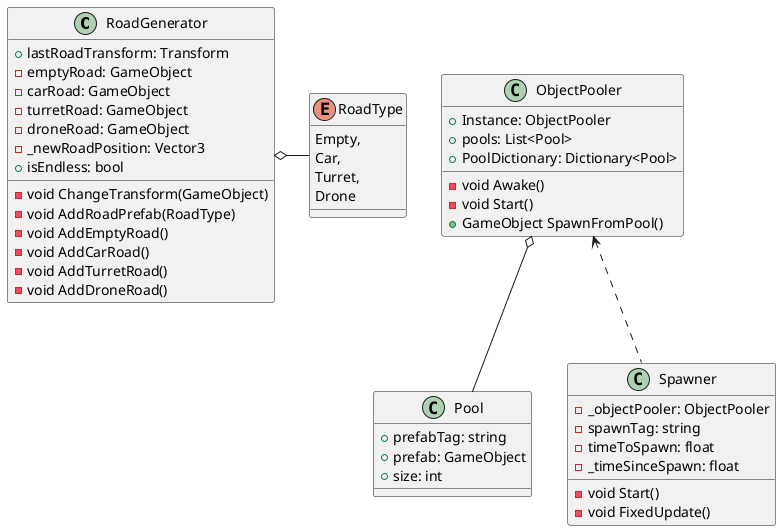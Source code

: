 ﻿@startuml
'https://plantuml.com/class-diagram

class RoadGenerator
{
+lastRoadTransform: Transform
-emptyRoad: GameObject
-carRoad: GameObject
-turretRoad: GameObject
-droneRoad: GameObject
-_newRoadPosition: Vector3
+isEndless: bool

-void ChangeTransform(GameObject)
-void AddRoadPrefab(RoadType)
-void AddEmptyRoad()
-void AddCarRoad()
-void AddTurretRoad()
-void AddDroneRoad()
}

enum RoadType
{
    Empty,
    Car,
    Turret,
    Drone
}

class Pool
{
+prefabTag: string
+prefab: GameObject
+size: int
}

class ObjectPooler
{
+Instance: ObjectPooler
+pools: List<Pool>
+PoolDictionary: Dictionary<Pool>

-void Awake()
-void Start()
+GameObject SpawnFromPool()
}

class Spawner
{
-_objectPooler: ObjectPooler
-spawnTag: string
-timeToSpawn: float
-_timeSinceSpawn: float

-void Start()
-void FixedUpdate()
}


RoadGenerator o- RoadType
ObjectPooler o-- Pool
ObjectPooler <.. Spawner 

@enduml